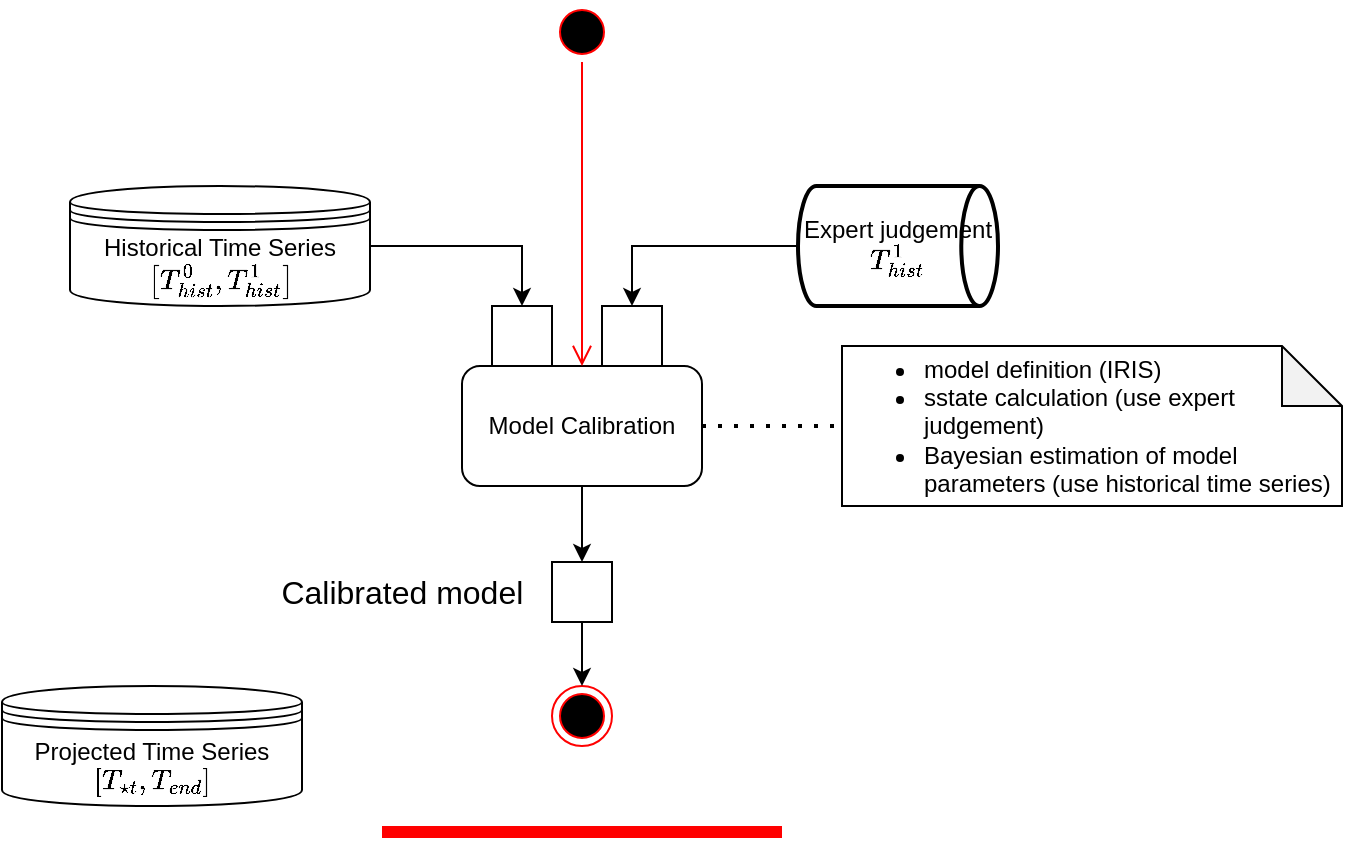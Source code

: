 <mxfile version="22.1.4" type="github">
  <diagram name="Page-1" id="4cjOTsyZxsAdYfcg_B9H">
    <mxGraphModel dx="1050" dy="542" grid="1" gridSize="10" guides="1" tooltips="1" connect="1" arrows="1" fold="1" page="1" pageScale="1" pageWidth="850" pageHeight="1100" math="1" shadow="0">
      <root>
        <mxCell id="0" />
        <mxCell id="1" parent="0" />
        <mxCell id="4ZAL9wbFRdzYvc97d1ax-1" value="Model Calibration" style="rounded=1;whiteSpace=wrap;html=1;" parent="1" vertex="1">
          <mxGeometry x="280" y="202" width="120" height="60" as="geometry" />
        </mxCell>
        <mxCell id="4ZAL9wbFRdzYvc97d1ax-2" value="" style="shape=line;html=1;strokeWidth=6;strokeColor=#ff0000;" parent="1" vertex="1">
          <mxGeometry x="240" y="430" width="200" height="10" as="geometry" />
        </mxCell>
        <mxCell id="4ZAL9wbFRdzYvc97d1ax-4" value="" style="ellipse;html=1;shape=startState;fillColor=#000000;strokeColor=#ff0000;" parent="1" vertex="1">
          <mxGeometry x="325" y="20" width="30" height="30" as="geometry" />
        </mxCell>
        <mxCell id="4ZAL9wbFRdzYvc97d1ax-5" value="" style="edgeStyle=orthogonalEdgeStyle;html=1;verticalAlign=bottom;endArrow=open;endSize=8;strokeColor=#ff0000;rounded=0;entryX=0.5;entryY=0;entryDx=0;entryDy=0;" parent="1" source="4ZAL9wbFRdzYvc97d1ax-4" target="4ZAL9wbFRdzYvc97d1ax-1" edge="1">
          <mxGeometry relative="1" as="geometry">
            <mxPoint x="340" y="112" as="targetPoint" />
          </mxGeometry>
        </mxCell>
        <mxCell id="4ZAL9wbFRdzYvc97d1ax-6" value="" style="ellipse;html=1;shape=endState;fillColor=#000000;strokeColor=#ff0000;" parent="1" vertex="1">
          <mxGeometry x="325" y="362" width="30" height="30" as="geometry" />
        </mxCell>
        <mxCell id="4ZAL9wbFRdzYvc97d1ax-9" style="edgeStyle=orthogonalEdgeStyle;rounded=0;orthogonalLoop=1;jettySize=auto;html=1;entryX=0.5;entryY=0;entryDx=0;entryDy=0;exitX=1;exitY=0.5;exitDx=0;exitDy=0;" parent="1" source="4ZAL9wbFRdzYvc97d1ax-19" target="5N0vyVMTVxUN1KoBnB6p-6" edge="1">
          <mxGeometry relative="1" as="geometry">
            <mxPoint x="190" y="142" as="sourcePoint" />
            <mxPoint x="311.595" y="142.42" as="targetPoint" />
          </mxGeometry>
        </mxCell>
        <mxCell id="4ZAL9wbFRdzYvc97d1ax-11" style="edgeStyle=orthogonalEdgeStyle;rounded=0;orthogonalLoop=1;jettySize=auto;html=1;entryX=0.5;entryY=0;entryDx=0;entryDy=0;" parent="1" source="4ZAL9wbFRdzYvc97d1ax-1" target="5N0vyVMTVxUN1KoBnB6p-3" edge="1">
          <mxGeometry relative="1" as="geometry">
            <mxPoint x="340" y="302" as="targetPoint" />
          </mxGeometry>
        </mxCell>
        <mxCell id="4ZAL9wbFRdzYvc97d1ax-17" value="&lt;div style=&quot;text-align: left;&quot;&gt;&lt;ul&gt;&lt;li&gt;&lt;span style=&quot;background-color: initial;&quot;&gt;model definition (IRIS)&lt;/span&gt;&lt;/li&gt;&lt;li&gt;&lt;span style=&quot;background-color: initial;&quot;&gt;sstate calculation (use expert judgement)&lt;/span&gt;&lt;/li&gt;&lt;li&gt;&lt;span style=&quot;background-color: initial;&quot;&gt;Bayesian estimation of model parameters (use historical time series)&lt;/span&gt;&lt;/li&gt;&lt;/ul&gt;&lt;/div&gt;" style="shape=note;whiteSpace=wrap;html=1;backgroundOutline=1;darkOpacity=0.05;" parent="1" vertex="1">
          <mxGeometry x="470" y="192" width="250" height="80" as="geometry" />
        </mxCell>
        <mxCell id="4ZAL9wbFRdzYvc97d1ax-18" value="" style="endArrow=none;dashed=1;html=1;dashPattern=1 3;strokeWidth=2;rounded=0;exitX=1;exitY=0.5;exitDx=0;exitDy=0;entryX=0;entryY=0.5;entryDx=0;entryDy=0;entryPerimeter=0;" parent="1" source="4ZAL9wbFRdzYvc97d1ax-1" target="4ZAL9wbFRdzYvc97d1ax-17" edge="1">
          <mxGeometry width="50" height="50" relative="1" as="geometry">
            <mxPoint x="490" y="342" as="sourcePoint" />
            <mxPoint x="540" y="292" as="targetPoint" />
          </mxGeometry>
        </mxCell>
        <mxCell id="4ZAL9wbFRdzYvc97d1ax-19" value="Historical Time Series&lt;br style=&quot;border-color: var(--border-color);&quot;&gt;`[T_{hist}^0,T_{hist}^1]`" style="shape=datastore;whiteSpace=wrap;html=1;" parent="1" vertex="1">
          <mxGeometry x="84" y="112" width="150" height="60" as="geometry" />
        </mxCell>
        <mxCell id="4ZAL9wbFRdzYvc97d1ax-20" value="Projected Time Series&lt;br style=&quot;border-color: var(--border-color);&quot;&gt;`[T_{start},T_{end}]`" style="shape=datastore;whiteSpace=wrap;html=1;" parent="1" vertex="1">
          <mxGeometry x="50" y="362" width="150" height="60" as="geometry" />
        </mxCell>
        <mxCell id="4RQFRMRZ5EzXTEA-PKnb-11" style="edgeStyle=orthogonalEdgeStyle;rounded=0;orthogonalLoop=1;jettySize=auto;html=1;entryX=0.5;entryY=0;entryDx=0;entryDy=0;" edge="1" parent="1" source="4ZAL9wbFRdzYvc97d1ax-22" target="4RQFRMRZ5EzXTEA-PKnb-4">
          <mxGeometry relative="1" as="geometry" />
        </mxCell>
        <mxCell id="4ZAL9wbFRdzYvc97d1ax-22" value="Expert judgement `T_{hist}^1`" style="strokeWidth=2;html=1;shape=mxgraph.flowchart.direct_data;whiteSpace=wrap;" parent="1" vertex="1">
          <mxGeometry x="448" y="112" width="100" height="60" as="geometry" />
        </mxCell>
        <mxCell id="4RQFRMRZ5EzXTEA-PKnb-12" style="edgeStyle=orthogonalEdgeStyle;rounded=0;orthogonalLoop=1;jettySize=auto;html=1;" edge="1" parent="1" source="5N0vyVMTVxUN1KoBnB6p-3" target="4ZAL9wbFRdzYvc97d1ax-6">
          <mxGeometry relative="1" as="geometry" />
        </mxCell>
        <mxCell id="5N0vyVMTVxUN1KoBnB6p-3" value="Calibrated model&amp;nbsp; &amp;nbsp;" style="html=1;rounded=0;fontSize=16;labelPosition=left;verticalLabelPosition=middle;align=right;verticalAlign=middle;" parent="1" vertex="1">
          <mxGeometry x="325" y="300" width="30" height="30" as="geometry" />
        </mxCell>
        <mxCell id="5N0vyVMTVxUN1KoBnB6p-6" value="" style="fontStyle=0;labelPosition=right;verticalLabelPosition=middle;align=left;verticalAlign=middle;spacingLeft=2;fontSize=16;" parent="1" vertex="1">
          <mxGeometry x="295" y="172" width="30" height="30" as="geometry" />
        </mxCell>
        <mxCell id="4RQFRMRZ5EzXTEA-PKnb-4" value="" style="fontStyle=0;labelPosition=right;verticalLabelPosition=middle;align=left;verticalAlign=middle;spacingLeft=2;fontSize=16;" vertex="1" parent="1">
          <mxGeometry x="350" y="172" width="30" height="30" as="geometry" />
        </mxCell>
      </root>
    </mxGraphModel>
  </diagram>
</mxfile>

